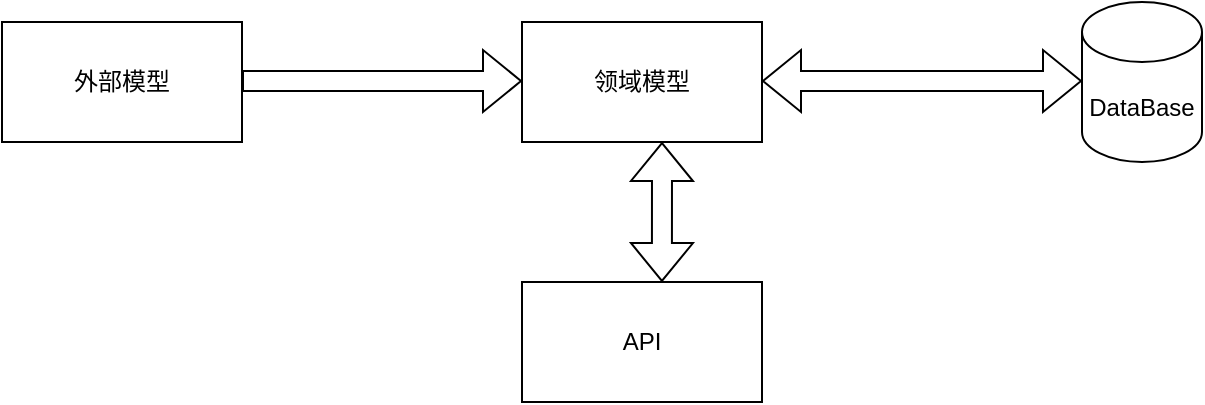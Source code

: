 <mxfile version="21.6.8" type="device">
  <diagram name="第 1 页" id="sFXxOfywjShPJ8oI7Q9P">
    <mxGraphModel dx="1306" dy="842" grid="1" gridSize="10" guides="1" tooltips="1" connect="1" arrows="1" fold="1" page="1" pageScale="1" pageWidth="2339" pageHeight="3300" math="0" shadow="0">
      <root>
        <mxCell id="0" />
        <mxCell id="1" parent="0" />
        <mxCell id="_O_AbZ204WaL_CG5UKb0-1" value="领域模型" style="rounded=0;whiteSpace=wrap;html=1;" vertex="1" parent="1">
          <mxGeometry x="660" y="220" width="120" height="60" as="geometry" />
        </mxCell>
        <mxCell id="_O_AbZ204WaL_CG5UKb0-2" value="DataBase" style="shape=cylinder3;whiteSpace=wrap;html=1;boundedLbl=1;backgroundOutline=1;size=15;" vertex="1" parent="1">
          <mxGeometry x="940" y="210" width="60" height="80" as="geometry" />
        </mxCell>
        <mxCell id="_O_AbZ204WaL_CG5UKb0-3" value="外部模型" style="rounded=0;whiteSpace=wrap;html=1;" vertex="1" parent="1">
          <mxGeometry x="400" y="220" width="120" height="60" as="geometry" />
        </mxCell>
        <mxCell id="_O_AbZ204WaL_CG5UKb0-4" value="" style="shape=flexArrow;endArrow=classic;html=1;rounded=0;" edge="1" parent="1">
          <mxGeometry width="50" height="50" relative="1" as="geometry">
            <mxPoint x="520" y="249.5" as="sourcePoint" />
            <mxPoint x="660" y="249.5" as="targetPoint" />
          </mxGeometry>
        </mxCell>
        <mxCell id="_O_AbZ204WaL_CG5UKb0-5" value="" style="shape=flexArrow;endArrow=classic;startArrow=classic;html=1;rounded=0;" edge="1" parent="1">
          <mxGeometry width="100" height="100" relative="1" as="geometry">
            <mxPoint x="780" y="249.5" as="sourcePoint" />
            <mxPoint x="940" y="249.5" as="targetPoint" />
          </mxGeometry>
        </mxCell>
        <mxCell id="_O_AbZ204WaL_CG5UKb0-6" value="API" style="rounded=0;whiteSpace=wrap;html=1;" vertex="1" parent="1">
          <mxGeometry x="660" y="350" width="120" height="60" as="geometry" />
        </mxCell>
        <mxCell id="_O_AbZ204WaL_CG5UKb0-7" value="" style="shape=flexArrow;endArrow=classic;startArrow=classic;html=1;rounded=0;exitX=0.583;exitY=0;exitDx=0;exitDy=0;exitPerimeter=0;" edge="1" parent="1" source="_O_AbZ204WaL_CG5UKb0-6">
          <mxGeometry width="100" height="100" relative="1" as="geometry">
            <mxPoint x="630" y="380" as="sourcePoint" />
            <mxPoint x="730" y="280" as="targetPoint" />
          </mxGeometry>
        </mxCell>
      </root>
    </mxGraphModel>
  </diagram>
</mxfile>

